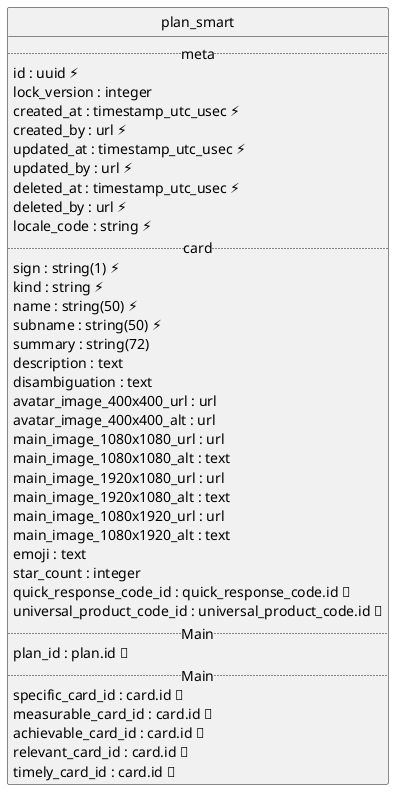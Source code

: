 @startuml uml
skinparam monochrome true
skinparam linetype ortho
hide circle

entity plan_smart {
  .. meta ..
  id : uuid ⚡
  lock_version : integer
  created_at : timestamp_utc_usec ⚡
  created_by : url ⚡
  updated_at : timestamp_utc_usec ⚡
  updated_by : url ⚡
  deleted_at : timestamp_utc_usec ⚡
  deleted_by : url ⚡
  locale_code : string ⚡
  .. card ..
  sign : string(1) ⚡
  kind : string ⚡
  name : string(50) ⚡
  subname : string(50) ⚡
  summary : string(72)
  description : text
  disambiguation : text
  avatar_image_400x400_url : url
  avatar_image_400x400_alt : url
  main_image_1080x1080_url : url
  main_image_1080x1080_alt : text
  main_image_1920x1080_url : url
  main_image_1920x1080_alt : text
  main_image_1080x1920_url : url
  main_image_1080x1920_alt : text
  emoji : text
  star_count : integer
  quick_response_code_id : quick_response_code.id 🔑
  universal_product_code_id : universal_product_code.id 🔑
  .. Main ..
  plan_id : plan.id 🔑
  .. Main ..
  specific_card_id : card.id 🔑
  measurable_card_id : card.id 🔑
  achievable_card_id : card.id 🔑
  relevant_card_id : card.id 🔑
  timely_card_id : card.id 🔑
}

@enduml
